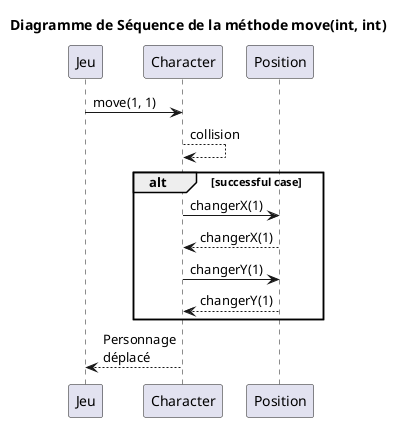 @startuml
title Diagramme de Séquence de la méthode move(int, int)
Jeu -> Character : move(1, 1)
Character --> Character : collision
alt successful case
    Character -> Position : changerX(1)
    Position --> Character : changerX(1)
    Character -> Position : changerY(1)
    Position --> Character : changerY(1)
end
Character --> Jeu : Personnage\ndéplacé
@enduml